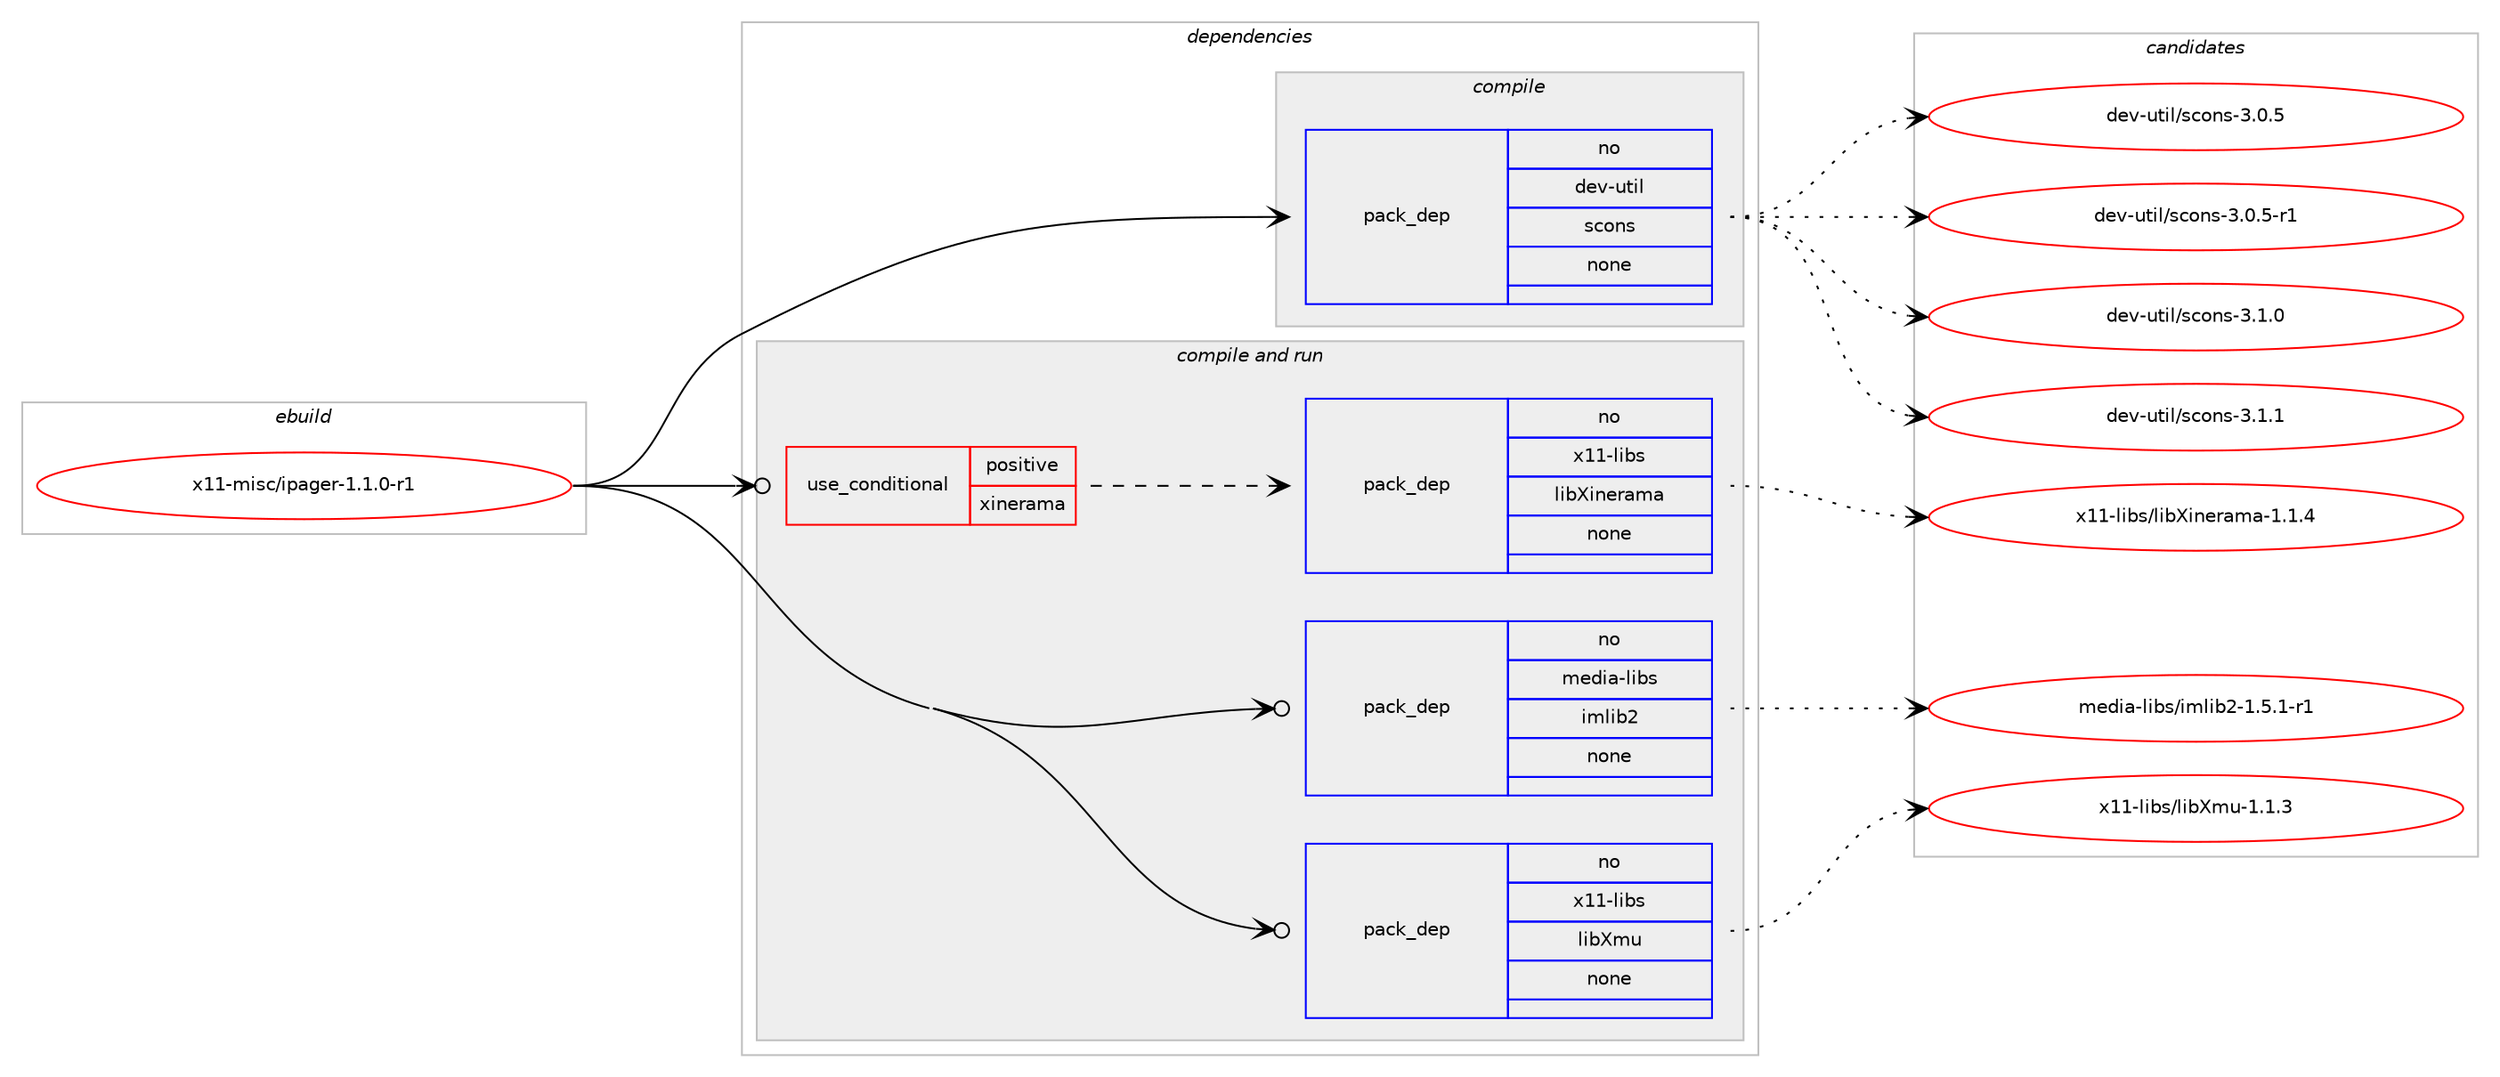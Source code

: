 digraph prolog {

# *************
# Graph options
# *************

newrank=true;
concentrate=true;
compound=true;
graph [rankdir=LR,fontname=Helvetica,fontsize=10,ranksep=1.5];#, ranksep=2.5, nodesep=0.2];
edge  [arrowhead=vee];
node  [fontname=Helvetica,fontsize=10];

# **********
# The ebuild
# **********

subgraph cluster_leftcol {
color=gray;
rank=same;
label=<<i>ebuild</i>>;
id [label="x11-misc/ipager-1.1.0-r1", color=red, width=4, href="../x11-misc/ipager-1.1.0-r1.svg"];
}

# ****************
# The dependencies
# ****************

subgraph cluster_midcol {
color=gray;
label=<<i>dependencies</i>>;
subgraph cluster_compile {
fillcolor="#eeeeee";
style=filled;
label=<<i>compile</i>>;
subgraph pack682731 {
dependency919159 [label=<<TABLE BORDER="0" CELLBORDER="1" CELLSPACING="0" CELLPADDING="4" WIDTH="220"><TR><TD ROWSPAN="6" CELLPADDING="30">pack_dep</TD></TR><TR><TD WIDTH="110">no</TD></TR><TR><TD>dev-util</TD></TR><TR><TD>scons</TD></TR><TR><TD>none</TD></TR><TR><TD></TD></TR></TABLE>>, shape=none, color=blue];
}
id:e -> dependency919159:w [weight=20,style="solid",arrowhead="vee"];
}
subgraph cluster_compileandrun {
fillcolor="#eeeeee";
style=filled;
label=<<i>compile and run</i>>;
subgraph cond219765 {
dependency919160 [label=<<TABLE BORDER="0" CELLBORDER="1" CELLSPACING="0" CELLPADDING="4"><TR><TD ROWSPAN="3" CELLPADDING="10">use_conditional</TD></TR><TR><TD>positive</TD></TR><TR><TD>xinerama</TD></TR></TABLE>>, shape=none, color=red];
subgraph pack682732 {
dependency919161 [label=<<TABLE BORDER="0" CELLBORDER="1" CELLSPACING="0" CELLPADDING="4" WIDTH="220"><TR><TD ROWSPAN="6" CELLPADDING="30">pack_dep</TD></TR><TR><TD WIDTH="110">no</TD></TR><TR><TD>x11-libs</TD></TR><TR><TD>libXinerama</TD></TR><TR><TD>none</TD></TR><TR><TD></TD></TR></TABLE>>, shape=none, color=blue];
}
dependency919160:e -> dependency919161:w [weight=20,style="dashed",arrowhead="vee"];
}
id:e -> dependency919160:w [weight=20,style="solid",arrowhead="odotvee"];
subgraph pack682733 {
dependency919162 [label=<<TABLE BORDER="0" CELLBORDER="1" CELLSPACING="0" CELLPADDING="4" WIDTH="220"><TR><TD ROWSPAN="6" CELLPADDING="30">pack_dep</TD></TR><TR><TD WIDTH="110">no</TD></TR><TR><TD>media-libs</TD></TR><TR><TD>imlib2</TD></TR><TR><TD>none</TD></TR><TR><TD></TD></TR></TABLE>>, shape=none, color=blue];
}
id:e -> dependency919162:w [weight=20,style="solid",arrowhead="odotvee"];
subgraph pack682734 {
dependency919163 [label=<<TABLE BORDER="0" CELLBORDER="1" CELLSPACING="0" CELLPADDING="4" WIDTH="220"><TR><TD ROWSPAN="6" CELLPADDING="30">pack_dep</TD></TR><TR><TD WIDTH="110">no</TD></TR><TR><TD>x11-libs</TD></TR><TR><TD>libXmu</TD></TR><TR><TD>none</TD></TR><TR><TD></TD></TR></TABLE>>, shape=none, color=blue];
}
id:e -> dependency919163:w [weight=20,style="solid",arrowhead="odotvee"];
}
subgraph cluster_run {
fillcolor="#eeeeee";
style=filled;
label=<<i>run</i>>;
}
}

# **************
# The candidates
# **************

subgraph cluster_choices {
rank=same;
color=gray;
label=<<i>candidates</i>>;

subgraph choice682731 {
color=black;
nodesep=1;
choice100101118451171161051084711599111110115455146484653 [label="dev-util/scons-3.0.5", color=red, width=4,href="../dev-util/scons-3.0.5.svg"];
choice1001011184511711610510847115991111101154551464846534511449 [label="dev-util/scons-3.0.5-r1", color=red, width=4,href="../dev-util/scons-3.0.5-r1.svg"];
choice100101118451171161051084711599111110115455146494648 [label="dev-util/scons-3.1.0", color=red, width=4,href="../dev-util/scons-3.1.0.svg"];
choice100101118451171161051084711599111110115455146494649 [label="dev-util/scons-3.1.1", color=red, width=4,href="../dev-util/scons-3.1.1.svg"];
dependency919159:e -> choice100101118451171161051084711599111110115455146484653:w [style=dotted,weight="100"];
dependency919159:e -> choice1001011184511711610510847115991111101154551464846534511449:w [style=dotted,weight="100"];
dependency919159:e -> choice100101118451171161051084711599111110115455146494648:w [style=dotted,weight="100"];
dependency919159:e -> choice100101118451171161051084711599111110115455146494649:w [style=dotted,weight="100"];
}
subgraph choice682732 {
color=black;
nodesep=1;
choice120494945108105981154710810598881051101011149710997454946494652 [label="x11-libs/libXinerama-1.1.4", color=red, width=4,href="../x11-libs/libXinerama-1.1.4.svg"];
dependency919161:e -> choice120494945108105981154710810598881051101011149710997454946494652:w [style=dotted,weight="100"];
}
subgraph choice682733 {
color=black;
nodesep=1;
choice1091011001059745108105981154710510910810598504549465346494511449 [label="media-libs/imlib2-1.5.1-r1", color=red, width=4,href="../media-libs/imlib2-1.5.1-r1.svg"];
dependency919162:e -> choice1091011001059745108105981154710510910810598504549465346494511449:w [style=dotted,weight="100"];
}
subgraph choice682734 {
color=black;
nodesep=1;
choice12049494510810598115471081059888109117454946494651 [label="x11-libs/libXmu-1.1.3", color=red, width=4,href="../x11-libs/libXmu-1.1.3.svg"];
dependency919163:e -> choice12049494510810598115471081059888109117454946494651:w [style=dotted,weight="100"];
}
}

}

